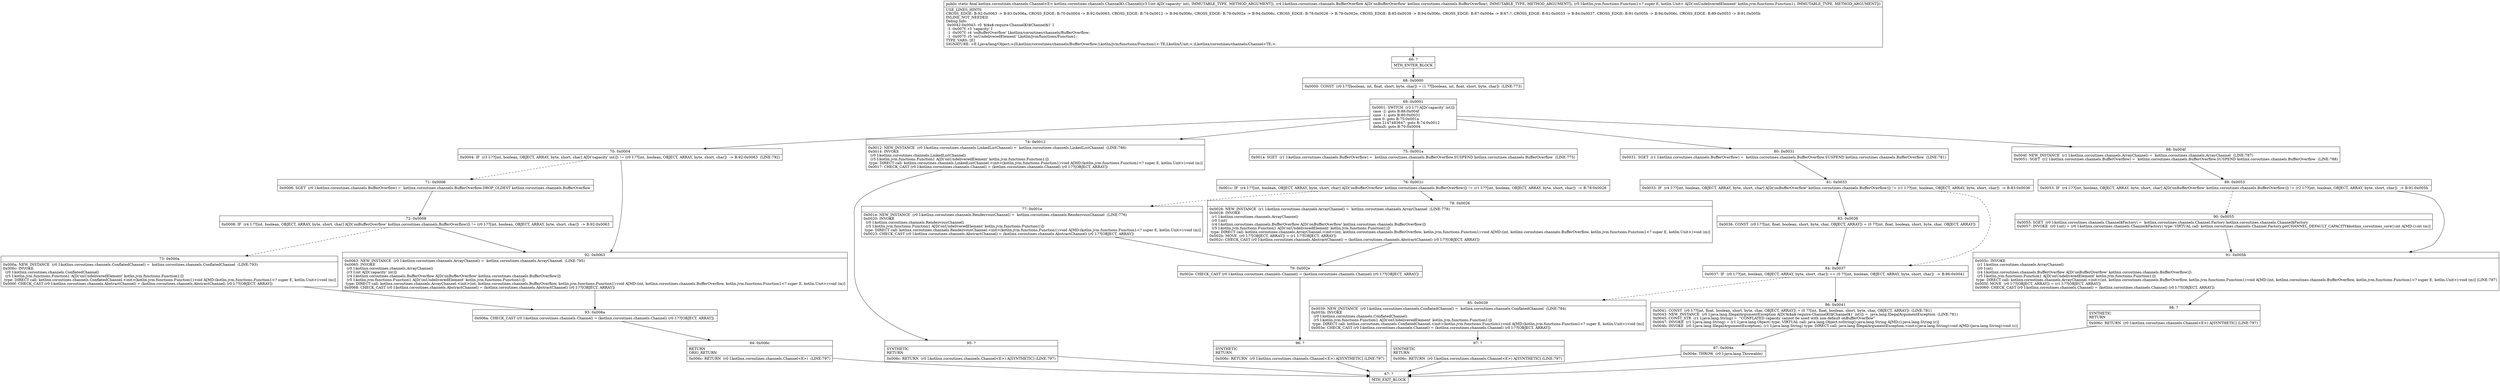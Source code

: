 digraph "CFG forkotlinx.coroutines.channels.ChannelKt.Channel(ILkotlinx\/coroutines\/channels\/BufferOverflow;Lkotlin\/jvm\/functions\/Function1;)Lkotlinx\/coroutines\/channels\/Channel;" {
Node_66 [shape=record,label="{66\:\ ?|MTH_ENTER_BLOCK\l}"];
Node_68 [shape=record,label="{68\:\ 0x0000|0x0000: CONST  (r0 I:??[boolean, int, float, short, byte, char]) = (1 ??[boolean, int, float, short, byte, char])  (LINE:773)\l}"];
Node_69 [shape=record,label="{69\:\ 0x0001|0x0001: SWITCH  (r3 I:?? A[D('capacity' int)])\l case \-2: goto B:88:0x004f\l case \-1: goto B:80:0x0031\l case 0: goto B:75:0x001a\l case 2147483647: goto B:74:0x0012\l default: goto B:70:0x0004 \l}"];
Node_70 [shape=record,label="{70\:\ 0x0004|0x0004: IF  (r3 I:??[int, boolean, OBJECT, ARRAY, byte, short, char] A[D('capacity' int)]) != (r0 I:??[int, boolean, OBJECT, ARRAY, byte, short, char])  \-\> B:92:0x0063  (LINE:792)\l}"];
Node_71 [shape=record,label="{71\:\ 0x0006|0x0006: SGET  (r0 I:kotlinx.coroutines.channels.BufferOverflow) =  kotlinx.coroutines.channels.BufferOverflow.DROP_OLDEST kotlinx.coroutines.channels.BufferOverflow \l}"];
Node_72 [shape=record,label="{72\:\ 0x0008|0x0008: IF  (r4 I:??[int, boolean, OBJECT, ARRAY, byte, short, char] A[D('onBufferOverflow' kotlinx.coroutines.channels.BufferOverflow)]) != (r0 I:??[int, boolean, OBJECT, ARRAY, byte, short, char])  \-\> B:92:0x0063 \l}"];
Node_73 [shape=record,label="{73\:\ 0x000a|0x000a: NEW_INSTANCE  (r0 I:kotlinx.coroutines.channels.ConflatedChannel) =  kotlinx.coroutines.channels.ConflatedChannel  (LINE:793)\l0x000c: INVOKE  \l  (r0 I:kotlinx.coroutines.channels.ConflatedChannel)\l  (r5 I:kotlin.jvm.functions.Function1 A[D('onUndeliveredElement' kotlin.jvm.functions.Function1)])\l type: DIRECT call: kotlinx.coroutines.channels.ConflatedChannel.\<init\>(kotlin.jvm.functions.Function1):void A[MD:(kotlin.jvm.functions.Function1\<? super E, kotlin.Unit\>):void (m)]\l0x000f: CHECK_CAST (r0 I:kotlinx.coroutines.channels.AbstractChannel) = (kotlinx.coroutines.channels.AbstractChannel) (r0 I:??[OBJECT, ARRAY]) \l}"];
Node_93 [shape=record,label="{93\:\ 0x006a|0x006a: CHECK_CAST (r0 I:kotlinx.coroutines.channels.Channel) = (kotlinx.coroutines.channels.Channel) (r0 I:??[OBJECT, ARRAY]) \l}"];
Node_94 [shape=record,label="{94\:\ 0x006c|RETURN\lORIG_RETURN\l|0x006c: RETURN  (r0 I:kotlinx.coroutines.channels.Channel\<E\>)  (LINE:797)\l}"];
Node_67 [shape=record,label="{67\:\ ?|MTH_EXIT_BLOCK\l}"];
Node_92 [shape=record,label="{92\:\ 0x0063|0x0063: NEW_INSTANCE  (r0 I:kotlinx.coroutines.channels.ArrayChannel) =  kotlinx.coroutines.channels.ArrayChannel  (LINE:795)\l0x0065: INVOKE  \l  (r0 I:kotlinx.coroutines.channels.ArrayChannel)\l  (r3 I:int A[D('capacity' int)])\l  (r4 I:kotlinx.coroutines.channels.BufferOverflow A[D('onBufferOverflow' kotlinx.coroutines.channels.BufferOverflow)])\l  (r5 I:kotlin.jvm.functions.Function1 A[D('onUndeliveredElement' kotlin.jvm.functions.Function1)])\l type: DIRECT call: kotlinx.coroutines.channels.ArrayChannel.\<init\>(int, kotlinx.coroutines.channels.BufferOverflow, kotlin.jvm.functions.Function1):void A[MD:(int, kotlinx.coroutines.channels.BufferOverflow, kotlin.jvm.functions.Function1\<? super E, kotlin.Unit\>):void (m)]\l0x0068: CHECK_CAST (r0 I:kotlinx.coroutines.channels.AbstractChannel) = (kotlinx.coroutines.channels.AbstractChannel) (r0 I:??[OBJECT, ARRAY]) \l}"];
Node_74 [shape=record,label="{74\:\ 0x0012|0x0012: NEW_INSTANCE  (r0 I:kotlinx.coroutines.channels.LinkedListChannel) =  kotlinx.coroutines.channels.LinkedListChannel  (LINE:786)\l0x0014: INVOKE  \l  (r0 I:kotlinx.coroutines.channels.LinkedListChannel)\l  (r5 I:kotlin.jvm.functions.Function1 A[D('onUndeliveredElement' kotlin.jvm.functions.Function1)])\l type: DIRECT call: kotlinx.coroutines.channels.LinkedListChannel.\<init\>(kotlin.jvm.functions.Function1):void A[MD:(kotlin.jvm.functions.Function1\<? super E, kotlin.Unit\>):void (m)]\l0x0017: CHECK_CAST (r0 I:kotlinx.coroutines.channels.Channel) = (kotlinx.coroutines.channels.Channel) (r0 I:??[OBJECT, ARRAY]) \l}"];
Node_95 [shape=record,label="{95\:\ ?|SYNTHETIC\lRETURN\l|0x006c: RETURN  (r0 I:kotlinx.coroutines.channels.Channel\<E\>) A[SYNTHETIC] (LINE:797)\l}"];
Node_75 [shape=record,label="{75\:\ 0x001a|0x001a: SGET  (r1 I:kotlinx.coroutines.channels.BufferOverflow) =  kotlinx.coroutines.channels.BufferOverflow.SUSPEND kotlinx.coroutines.channels.BufferOverflow  (LINE:775)\l}"];
Node_76 [shape=record,label="{76\:\ 0x001c|0x001c: IF  (r4 I:??[int, boolean, OBJECT, ARRAY, byte, short, char] A[D('onBufferOverflow' kotlinx.coroutines.channels.BufferOverflow)]) != (r1 I:??[int, boolean, OBJECT, ARRAY, byte, short, char])  \-\> B:78:0x0026 \l}"];
Node_77 [shape=record,label="{77\:\ 0x001e|0x001e: NEW_INSTANCE  (r0 I:kotlinx.coroutines.channels.RendezvousChannel) =  kotlinx.coroutines.channels.RendezvousChannel  (LINE:776)\l0x0020: INVOKE  \l  (r0 I:kotlinx.coroutines.channels.RendezvousChannel)\l  (r5 I:kotlin.jvm.functions.Function1 A[D('onUndeliveredElement' kotlin.jvm.functions.Function1)])\l type: DIRECT call: kotlinx.coroutines.channels.RendezvousChannel.\<init\>(kotlin.jvm.functions.Function1):void A[MD:(kotlin.jvm.functions.Function1\<? super E, kotlin.Unit\>):void (m)]\l0x0023: CHECK_CAST (r0 I:kotlinx.coroutines.channels.AbstractChannel) = (kotlinx.coroutines.channels.AbstractChannel) (r0 I:??[OBJECT, ARRAY]) \l}"];
Node_79 [shape=record,label="{79\:\ 0x002e|0x002e: CHECK_CAST (r0 I:kotlinx.coroutines.channels.Channel) = (kotlinx.coroutines.channels.Channel) (r0 I:??[OBJECT, ARRAY]) \l}"];
Node_96 [shape=record,label="{96\:\ ?|SYNTHETIC\lRETURN\l|0x006c: RETURN  (r0 I:kotlinx.coroutines.channels.Channel\<E\>) A[SYNTHETIC] (LINE:797)\l}"];
Node_78 [shape=record,label="{78\:\ 0x0026|0x0026: NEW_INSTANCE  (r1 I:kotlinx.coroutines.channels.ArrayChannel) =  kotlinx.coroutines.channels.ArrayChannel  (LINE:778)\l0x0028: INVOKE  \l  (r1 I:kotlinx.coroutines.channels.ArrayChannel)\l  (r0 I:int)\l  (r4 I:kotlinx.coroutines.channels.BufferOverflow A[D('onBufferOverflow' kotlinx.coroutines.channels.BufferOverflow)])\l  (r5 I:kotlin.jvm.functions.Function1 A[D('onUndeliveredElement' kotlin.jvm.functions.Function1)])\l type: DIRECT call: kotlinx.coroutines.channels.ArrayChannel.\<init\>(int, kotlinx.coroutines.channels.BufferOverflow, kotlin.jvm.functions.Function1):void A[MD:(int, kotlinx.coroutines.channels.BufferOverflow, kotlin.jvm.functions.Function1\<? super E, kotlin.Unit\>):void (m)]\l0x002b: MOVE  (r0 I:??[OBJECT, ARRAY]) = (r1 I:??[OBJECT, ARRAY]) \l0x002c: CHECK_CAST (r0 I:kotlinx.coroutines.channels.AbstractChannel) = (kotlinx.coroutines.channels.AbstractChannel) (r0 I:??[OBJECT, ARRAY]) \l}"];
Node_80 [shape=record,label="{80\:\ 0x0031|0x0031: SGET  (r1 I:kotlinx.coroutines.channels.BufferOverflow) =  kotlinx.coroutines.channels.BufferOverflow.SUSPEND kotlinx.coroutines.channels.BufferOverflow  (LINE:781)\l}"];
Node_81 [shape=record,label="{81\:\ 0x0033|0x0033: IF  (r4 I:??[int, boolean, OBJECT, ARRAY, byte, short, char] A[D('onBufferOverflow' kotlinx.coroutines.channels.BufferOverflow)]) != (r1 I:??[int, boolean, OBJECT, ARRAY, byte, short, char])  \-\> B:83:0x0036 \l}"];
Node_83 [shape=record,label="{83\:\ 0x0036|0x0036: CONST  (r0 I:??[int, float, boolean, short, byte, char, OBJECT, ARRAY]) = (0 ??[int, float, boolean, short, byte, char, OBJECT, ARRAY]) \l}"];
Node_84 [shape=record,label="{84\:\ 0x0037|0x0037: IF  (r0 I:??[int, boolean, OBJECT, ARRAY, byte, short, char]) == (0 ??[int, boolean, OBJECT, ARRAY, byte, short, char])  \-\> B:86:0x0041 \l}"];
Node_85 [shape=record,label="{85\:\ 0x0039|0x0039: NEW_INSTANCE  (r0 I:kotlinx.coroutines.channels.ConflatedChannel) =  kotlinx.coroutines.channels.ConflatedChannel  (LINE:784)\l0x003b: INVOKE  \l  (r0 I:kotlinx.coroutines.channels.ConflatedChannel)\l  (r5 I:kotlin.jvm.functions.Function1 A[D('onUndeliveredElement' kotlin.jvm.functions.Function1)])\l type: DIRECT call: kotlinx.coroutines.channels.ConflatedChannel.\<init\>(kotlin.jvm.functions.Function1):void A[MD:(kotlin.jvm.functions.Function1\<? super E, kotlin.Unit\>):void (m)]\l0x003e: CHECK_CAST (r0 I:kotlinx.coroutines.channels.Channel) = (kotlinx.coroutines.channels.Channel) (r0 I:??[OBJECT, ARRAY]) \l}"];
Node_97 [shape=record,label="{97\:\ ?|SYNTHETIC\lRETURN\l|0x006c: RETURN  (r0 I:kotlinx.coroutines.channels.Channel\<E\>) A[SYNTHETIC] (LINE:797)\l}"];
Node_86 [shape=record,label="{86\:\ 0x0041|0x0041: CONST  (r0 I:??[int, float, boolean, short, byte, char, OBJECT, ARRAY]) = (0 ??[int, float, boolean, short, byte, char, OBJECT, ARRAY])  (LINE:781)\l0x0043: NEW_INSTANCE  (r0 I:java.lang.IllegalArgumentException A[D('$i$a$\-require\-ChannelKt$Channel$1' int)]) =  java.lang.IllegalArgumentException  (LINE:781)\l0x0045: CONST_STR  (r1 I:java.lang.String) =  \"CONFLATED capacity cannot be used with non\-default onBufferOverflow\" \l0x0047: INVOKE  (r1 I:java.lang.String) = (r1 I:java.lang.Object) type: VIRTUAL call: java.lang.Object.toString():java.lang.String A[MD:():java.lang.String (c)]\l0x004b: INVOKE  (r0 I:java.lang.IllegalArgumentException), (r1 I:java.lang.String) type: DIRECT call: java.lang.IllegalArgumentException.\<init\>(java.lang.String):void A[MD:(java.lang.String):void (c)]\l}"];
Node_87 [shape=record,label="{87\:\ 0x004e|0x004e: THROW  (r0 I:java.lang.Throwable) \l}"];
Node_88 [shape=record,label="{88\:\ 0x004f|0x004f: NEW_INSTANCE  (r1 I:kotlinx.coroutines.channels.ArrayChannel) =  kotlinx.coroutines.channels.ArrayChannel  (LINE:787)\l0x0051: SGET  (r2 I:kotlinx.coroutines.channels.BufferOverflow) =  kotlinx.coroutines.channels.BufferOverflow.SUSPEND kotlinx.coroutines.channels.BufferOverflow  (LINE:788)\l}"];
Node_89 [shape=record,label="{89\:\ 0x0053|0x0053: IF  (r4 I:??[int, boolean, OBJECT, ARRAY, byte, short, char] A[D('onBufferOverflow' kotlinx.coroutines.channels.BufferOverflow)]) != (r2 I:??[int, boolean, OBJECT, ARRAY, byte, short, char])  \-\> B:91:0x005b \l}"];
Node_90 [shape=record,label="{90\:\ 0x0055|0x0055: SGET  (r0 I:kotlinx.coroutines.channels.Channel$Factory) =  kotlinx.coroutines.channels.Channel.Factory kotlinx.coroutines.channels.Channel$Factory \l0x0057: INVOKE  (r0 I:int) = (r0 I:kotlinx.coroutines.channels.Channel$Factory) type: VIRTUAL call: kotlinx.coroutines.channels.Channel.Factory.getCHANNEL_DEFAULT_CAPACITY$kotlinx_coroutines_core():int A[MD:():int (m)]\l}"];
Node_91 [shape=record,label="{91\:\ 0x005b|0x005c: INVOKE  \l  (r1 I:kotlinx.coroutines.channels.ArrayChannel)\l  (r0 I:int)\l  (r4 I:kotlinx.coroutines.channels.BufferOverflow A[D('onBufferOverflow' kotlinx.coroutines.channels.BufferOverflow)])\l  (r5 I:kotlin.jvm.functions.Function1 A[D('onUndeliveredElement' kotlin.jvm.functions.Function1)])\l type: DIRECT call: kotlinx.coroutines.channels.ArrayChannel.\<init\>(int, kotlinx.coroutines.channels.BufferOverflow, kotlin.jvm.functions.Function1):void A[MD:(int, kotlinx.coroutines.channels.BufferOverflow, kotlin.jvm.functions.Function1\<? super E, kotlin.Unit\>):void (m)] (LINE:787)\l0x005f: MOVE  (r0 I:??[OBJECT, ARRAY]) = (r1 I:??[OBJECT, ARRAY]) \l0x0060: CHECK_CAST (r0 I:kotlinx.coroutines.channels.Channel) = (kotlinx.coroutines.channels.Channel) (r0 I:??[OBJECT, ARRAY]) \l}"];
Node_98 [shape=record,label="{98\:\ ?|SYNTHETIC\lRETURN\l|0x006c: RETURN  (r0 I:kotlinx.coroutines.channels.Channel\<E\>) A[SYNTHETIC] (LINE:797)\l}"];
MethodNode[shape=record,label="{public static final kotlinx.coroutines.channels.Channel\<E\> kotlinx.coroutines.channels.ChannelKt.Channel((r3 I:int A[D('capacity' int), IMMUTABLE_TYPE, METHOD_ARGUMENT]), (r4 I:kotlinx.coroutines.channels.BufferOverflow A[D('onBufferOverflow' kotlinx.coroutines.channels.BufferOverflow), IMMUTABLE_TYPE, METHOD_ARGUMENT]), (r5 I:kotlin.jvm.functions.Function1\<? super E, kotlin.Unit\> A[D('onUndeliveredElement' kotlin.jvm.functions.Function1), IMMUTABLE_TYPE, METHOD_ARGUMENT]))  | USE_LINES_HINTS\lCROSS_EDGE: B:92:0x0063 \-\> B:93:0x006a, CROSS_EDGE: B:70:0x0004 \-\> B:92:0x0063, CROSS_EDGE: B:74:0x0012 \-\> B:94:0x006c, CROSS_EDGE: B:79:0x002e \-\> B:94:0x006c, CROSS_EDGE: B:78:0x0026 \-\> B:79:0x002e, CROSS_EDGE: B:85:0x0039 \-\> B:94:0x006c, CROSS_EDGE: B:87:0x004e \-\> B:67:?, CROSS_EDGE: B:81:0x0033 \-\> B:84:0x0037, CROSS_EDGE: B:91:0x005b \-\> B:94:0x006c, CROSS_EDGE: B:89:0x0053 \-\> B:91:0x005b\lINLINE_NOT_NEEDED\lDebug Info:\l  0x0042\-0x0043: r0 '$i$a$\-require\-ChannelKt$Channel$1' I\l  \-1 \-0x007f: r3 'capacity' I\l  \-1 \-0x007f: r4 'onBufferOverflow' Lkotlinx\/coroutines\/channels\/BufferOverflow;\l  \-1 \-0x007f: r5 'onUndeliveredElement' Lkotlin\/jvm\/functions\/Function1;\lTYPE_VARS: [E]\lSIGNATURE: \<E:Ljava\/lang\/Object;\>(ILkotlinx\/coroutines\/channels\/BufferOverflow;Lkotlin\/jvm\/functions\/Function1\<\-TE;Lkotlin\/Unit;\>;)Lkotlinx\/coroutines\/channels\/Channel\<TE;\>;\l}"];
MethodNode -> Node_66;Node_66 -> Node_68;
Node_68 -> Node_69;
Node_69 -> Node_70;
Node_69 -> Node_74;
Node_69 -> Node_75;
Node_69 -> Node_80;
Node_69 -> Node_88;
Node_70 -> Node_71[style=dashed];
Node_70 -> Node_92;
Node_71 -> Node_72;
Node_72 -> Node_73[style=dashed];
Node_72 -> Node_92;
Node_73 -> Node_93;
Node_93 -> Node_94;
Node_94 -> Node_67;
Node_92 -> Node_93;
Node_74 -> Node_95;
Node_95 -> Node_67;
Node_75 -> Node_76;
Node_76 -> Node_77[style=dashed];
Node_76 -> Node_78;
Node_77 -> Node_79;
Node_79 -> Node_96;
Node_96 -> Node_67;
Node_78 -> Node_79;
Node_80 -> Node_81;
Node_81 -> Node_83;
Node_81 -> Node_84[style=dashed];
Node_83 -> Node_84;
Node_84 -> Node_85[style=dashed];
Node_84 -> Node_86;
Node_85 -> Node_97;
Node_97 -> Node_67;
Node_86 -> Node_87;
Node_87 -> Node_67;
Node_88 -> Node_89;
Node_89 -> Node_90[style=dashed];
Node_89 -> Node_91;
Node_90 -> Node_91;
Node_91 -> Node_98;
Node_98 -> Node_67;
}

